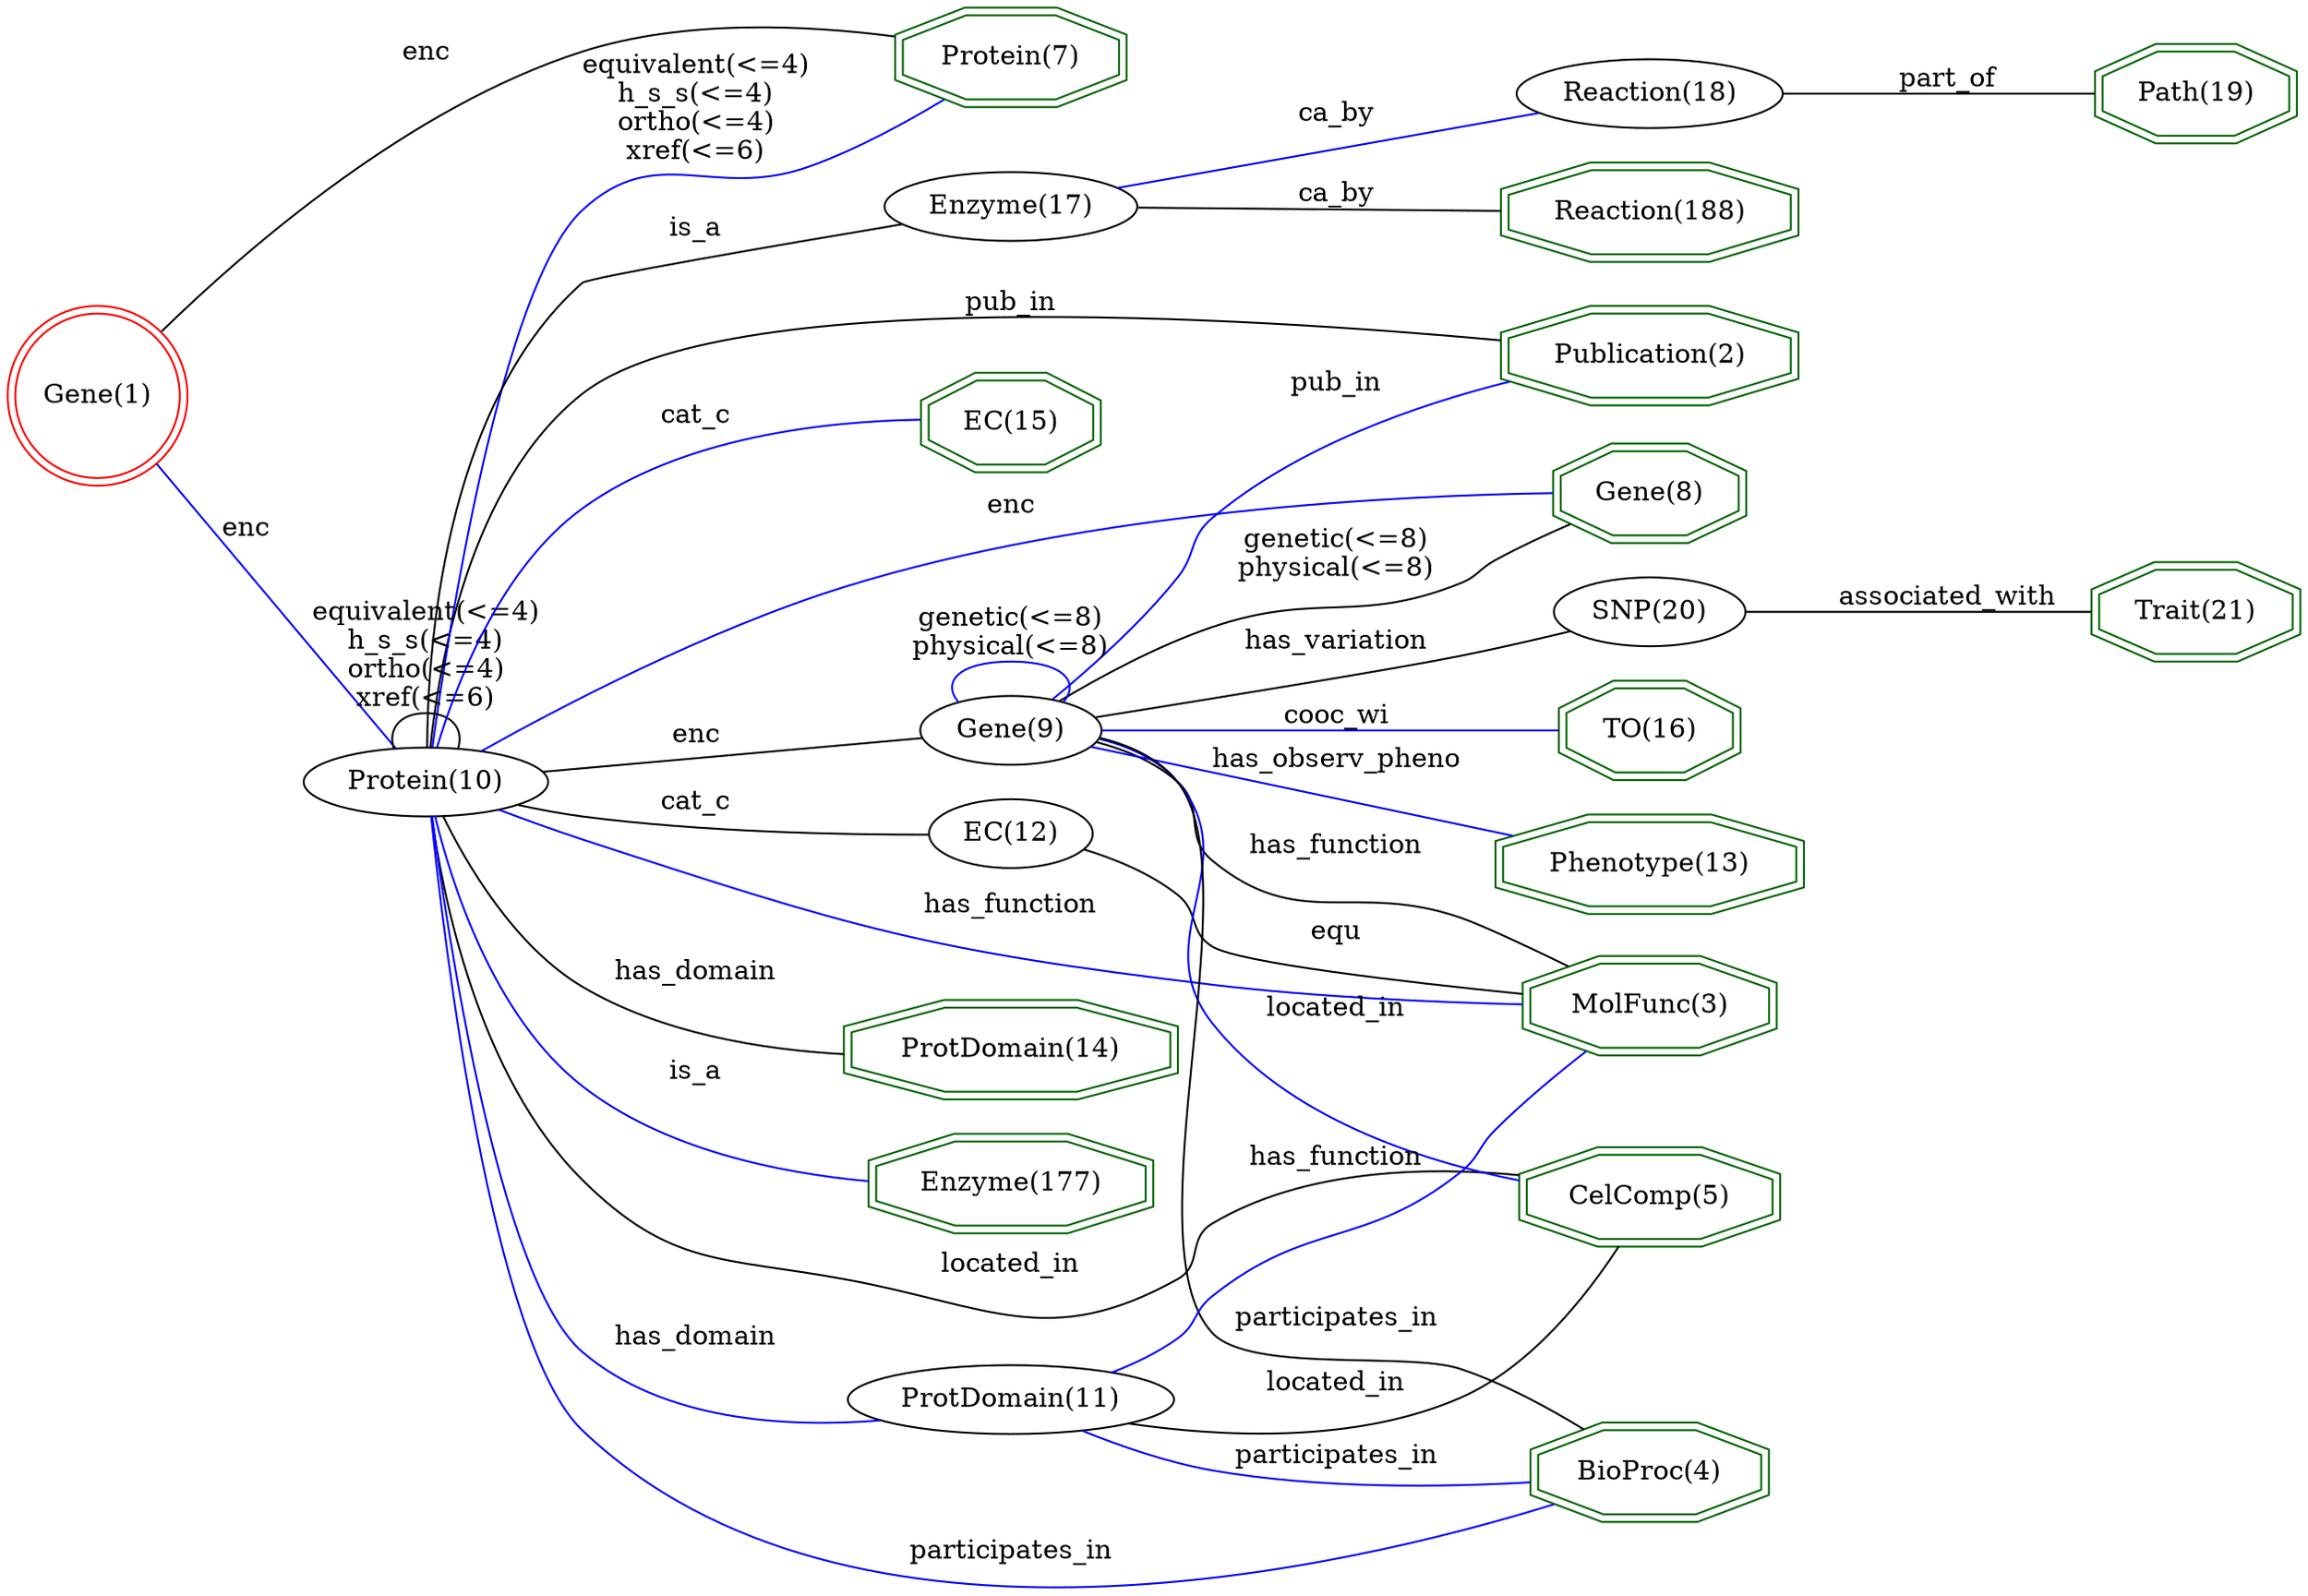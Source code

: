 digraph {
	graph [_draw_="c 9 -#fffffe00 C 7 -#ffffff P 4 0 0 0 776.57 1030.67 776.57 1030.67 0 ",
		bb="0,0,1030.7,776.57",
		dpi=96,
		rankdir=LR,
		xdotversion=1.7
	];
	node [label="\N"];
	"Publication(2)"	[_draw_="c 7 -#006400 p 8 801.54 591.11 801.54 606.02 762.93 616.57 708.35 616.57 669.74 606.02 669.74 591.11 708.35 580.57 762.93 580.57 \
c 7 -#006400 p 8 805.55 588.06 805.55 609.08 763.47 620.57 707.81 620.57 665.73 609.08 665.73 588.06 707.81 576.57 763.47 576.57 ",
		_ldraw_="F 14 11 -Times-Roman c 7 -#000000 T 735.64 594.37 0 80.1 14 -Publication(2) ",
		color=darkgreen,
		height=0.61111,
		pos="735.64,598.57",
		shape=doubleoctagon,
		width=1.9362];
	"Gene(1)"	[_draw_="c 7 -#ff0000 e 43.08 585.57 39.15 39.15 c 7 -#ff0000 e 43.08 585.57 43.15 43.15 ",
		_ldraw_="F 14 11 -Times-Roman c 7 -#000000 T 43.08 581.37 0 45.86 7 -Gene(1) ",
		color=red,
		height=1.1966,
		pos="43.077,585.57",
		shape=doublecircle,
		width=1.1966];
	"Protein(7)"	[_draw_="c 7 -#006400 p 8 495.98 747.11 495.98 762.02 466.97 772.57 425.95 772.57 396.94 762.02 396.94 747.11 425.95 736.57 466.97 736.57 \
c 7 -#006400 p 8 499.97 744.31 499.97 764.83 467.67 776.57 425.25 776.57 392.96 764.83 392.96 744.31 425.25 732.57 467.67 732.57 ",
		_ldraw_="F 14 11 -Times-Roman c 7 -#000000 T 446.46 750.37 0 56.77 10 -Protein(7) ",
		color=darkgreen,
		height=0.61111,
		pos="446.46,754.57",
		shape=doubleoctagon,
		width=1.4931];
	"Gene(1)" -> "Protein(7)"	[_draw_="c 7 -#000000 B 7 71.53 618.02 109.13 659.68 181.09 729.89 260.35 757.57 303.14 772.51 354.95 770.08 392.86 764.88 ",
		_ldraw_="F 14 11 -Times-Roman c 7 -#000000 T 191.97 752.37 0 19.43 3 -enc ",
		arrowhead=none,
		color=black,
		label=enc,
		lp="191.97,756.57",
		pos="71.526,618.02 109.13,659.68 181.09,729.89 260.35,757.57 303.14,772.51 354.95,770.08 392.86,764.88"];
	"Protein(10)"	[_draw_="c 7 -#000000 e 191.97 392.57 50.27 18 ",
		_ldraw_="F 14 11 -Times-Roman c 7 -#000000 T 191.97 388.37 0 63.77 11 -Protein(10) ",
		height=0.5,
		pos="191.97,392.57",
		width=1.3996];
	"Gene(1)" -> "Protein(10)"	[_draw_="c 7 -#0000ff B 4 70 551.51 101.54 510.06 153.59 441.68 177.81 409.86 ",
		_ldraw_="F 14 11 -Times-Roman c 7 -#000000 T 113.87 508.37 0 19.43 3 -enc ",
		arrowhead=none,
		color=blue,
		label=enc,
		lp="113.87,512.57",
		pos="70,551.51 101.54,510.06 153.59,441.68 177.81,409.86"];
	"EC(15)"	[_draw_="c 7 -#006400 p 8 485.69 565.11 485.69 580.02 462.71 590.57 430.21 590.57 407.24 580.02 407.24 565.11 430.21 554.57 462.71 554.57 \
c 7 -#006400 p 8 489.7 562.55 489.7 582.59 463.59 594.57 429.33 594.57 403.22 582.59 403.22 562.55 429.33 550.57 463.59 550.57 ",
		_ldraw_="F 14 11 -Times-Roman c 7 -#000000 T 446.46 568.37 0 41.21 6 -EC(15) ",
		color=darkgreen,
		height=0.61111,
		pos="446.46,572.57",
		shape=doubleoctagon,
		width=1.1977];
	"MolFunc(3)"	[_draw_="c 7 -#006400 p 8 793.03 277.11 793.03 292.02 759.41 302.57 711.87 302.57 678.25 292.02 678.25 277.11 711.87 266.57 759.41 266.57 \
c 7 -#006400 p 8 797.04 274.18 797.04 294.96 760.03 306.57 711.25 306.57 674.24 294.96 674.24 274.18 711.25 262.57 760.03 262.57 ",
		_ldraw_="F 14 11 -Times-Roman c 7 -#000000 T 735.64 280.37 0 67.66 10 -MolFunc(3) ",
		color=darkgreen,
		height=0.61111,
		pos="735.64,284.57",
		shape=doubleoctagon,
		width=1.7];
	"Gene(8)"	[_draw_="c 7 -#006400 p 8 777.75 527.11 777.75 542.02 753.08 552.57 718.2 552.57 693.53 542.02 693.53 527.11 718.2 516.57 753.08 516.57 c \
7 -#006400 p 8 781.73 524.47 781.73 544.67 753.9 556.57 717.38 556.57 689.55 544.67 689.55 524.47 717.38 512.57 753.9 512.57 ",
		_ldraw_="F 14 11 -Times-Roman c 7 -#000000 T 735.64 530.37 0 45.86 7 -Gene(8) ",
		color=darkgreen,
		height=0.61111,
		pos="735.64,534.57",
		shape=doubleoctagon,
		width=1.286];
	"TO(16)"	[_draw_="c 7 -#006400 p 8 775.1 411.11 775.1 426.02 751.98 436.57 719.3 436.57 696.18 426.02 696.18 411.11 719.3 400.57 751.98 400.57 c 7 \
-#006400 p 8 779.1 408.54 779.1 428.6 752.85 440.57 718.43 440.57 692.18 428.6 692.18 408.54 718.43 396.57 752.85 396.57 ",
		_ldraw_="F 14 11 -Times-Roman c 7 -#000000 T 735.64 414.37 0 41.74 6 -TO(16) ",
		color=darkgreen,
		height=0.61111,
		pos="735.64,418.57",
		shape=doubleoctagon,
		width=1.2077];
	"Phenotype(13)"	[_draw_="c 7 -#006400 p 8 802.75 349.11 802.75 364.02 763.44 374.57 707.84 374.57 668.53 364.02 668.53 349.11 707.84 338.57 763.44 338.57 \
c 7 -#006400 p 8 806.74 346.04 806.74 367.09 763.96 378.57 707.32 378.57 664.55 367.09 664.55 346.04 707.32 334.57 763.96 334.57 ",
		_ldraw_="F 14 11 -Times-Roman c 7 -#000000 T 735.64 352.37 0 82.43 13 -Phenotype(13) ",
		color=darkgreen,
		height=0.61111,
		pos="735.64,356.57",
		shape=doubleoctagon,
		width=1.9805];
	"Trait(21)"	[_draw_="c 7 -#006400 p 8 1026.82 469.11 1026.82 484.02 1000.28 494.57 962.75 494.57 936.21 484.02 936.21 469.11 962.75 458.57 1000.28 458.57 \
c 7 -#006400 p 8 1030.83 466.4 1030.83 486.74 1001.05 498.57 961.98 498.57 932.2 486.74 932.2 466.4 961.98 454.57 1001.05 454.57 ",
		_ldraw_="F 14 11 -Times-Roman c 7 -#000000 T 981.52 472.37 0 50.05 9 -Trait(21) ",
		color=darkgreen,
		height=0.61111,
		pos="981.52,476.57",
		shape=doubleoctagon,
		width=1.3655];
	"CelComp(5)"	[_draw_="c 7 -#006400 p 8 794.24 182.11 794.24 197.02 759.91 207.57 711.37 207.57 677.04 197.02 677.04 182.11 711.37 171.57 759.91 171.57 \
c 7 -#006400 p 8 798.23 179.15 798.23 199.98 760.51 211.57 710.77 211.57 673.05 199.98 673.05 179.15 710.77 167.57 760.51 167.57 ",
		_ldraw_="F 14 11 -Times-Roman c 7 -#000000 T 735.64 185.37 0 69.99 10 -CelComp(5) ",
		color=darkgreen,
		height=0.61111,
		pos="735.64,189.57",
		shape=doubleoctagon,
		width=1.7443];
	"BioProc(4)"	[_draw_="c 7 -#006400 p 8 789.09 42.11 789.09 57.02 757.78 67.57 713.5 67.57 682.19 57.02 682.19 42.11 713.5 31.57 757.78 31.57 c 7 -#006400 \
p 8 793.09 39.24 793.09 59.9 758.44 71.57 712.84 71.57 678.19 59.9 678.19 39.24 712.84 27.57 758.44 27.57 ",
		_ldraw_="F 14 11 -Times-Roman c 7 -#000000 T 735.64 45.37 0 62.21 10 -BioProc(4) ",
		color=darkgreen,
		height=0.61111,
		pos="735.64,49.568",
		shape=doubleoctagon,
		width=1.5966];
	"ProtDomain(14)"	[_draw_="c 7 -#006400 p 8 520.32 249.11 520.32 264.02 477.05 274.57 415.87 274.57 372.61 264.02 372.61 249.11 415.87 238.57 477.05 238.57 \
c 7 -#006400 p 8 524.32 245.97 524.32 267.16 477.54 278.57 415.39 278.57 368.6 267.16 368.6 245.97 415.39 234.57 477.54 234.57 ",
		_ldraw_="F 14 11 -Times-Roman c 7 -#000000 T 446.46 252.37 0 91.77 14 -ProtDomain(14) ",
		color=darkgreen,
		height=0.61111,
		pos="446.46,256.57",
		shape=doubleoctagon,
		width=2.1578];
	"Path(19)"	[_draw_="c 7 -#006400 p 8 1025.33 722.11 1025.33 737.02 999.66 747.57 963.37 747.57 937.7 737.02 937.7 722.11 963.37 711.57 999.66 711.57 \
c 7 -#006400 p 8 1029.32 719.43 1029.32 739.71 1000.45 751.57 962.58 751.57 933.71 739.71 933.71 719.43 962.58 707.57 1000.45 707.57 ",
		_ldraw_="F 14 11 -Times-Roman c 7 -#000000 T 981.52 725.37 0 48.21 8 -Path(19) ",
		color=darkgreen,
		height=0.61111,
		pos="981.52,729.57",
		shape=doubleoctagon,
		width=1.3307];
	"Reaction(188)"	[_draw_="c 7 -#006400 p 8 801.52 664.11 801.52 679.02 762.93 689.57 708.35 689.57 669.76 679.02 669.76 664.11 708.35 653.57 762.93 653.57 \
c 7 -#006400 p 8 805.53 661.06 805.53 682.08 763.47 693.57 707.81 693.57 665.75 682.08 665.75 661.06 707.81 649.57 763.47 649.57 ",
		_ldraw_="F 14 11 -Times-Roman c 7 -#000000 T 735.64 667.37 0 80.08 13 -Reaction(188) ",
		color=darkgreen,
		height=0.61111,
		pos="735.64,671.57",
		shape=doubleoctagon,
		width=1.9359];
	"Enzyme(177)"	[_draw_="c 7 -#006400 p 8 509.53 187.11 509.53 202.02 472.58 212.57 420.34 212.57 383.39 202.02 383.39 187.11 420.34 176.57 472.58 176.57 \
c 7 -#006400 p 8 513.53 184.09 513.53 205.04 473.14 216.57 419.78 216.57 379.39 205.04 379.39 184.09 419.78 172.57 473.14 172.57 ",
		_ldraw_="F 14 11 -Times-Roman c 7 -#000000 T 446.46 190.37 0 76.19 11 -Enzyme(177) ",
		color=darkgreen,
		height=0.61111,
		pos="446.46,194.57",
		shape=doubleoctagon,
		width=1.8621];
	"Protein(10)" -> "Publication(2)"	[_draw_="c 7 -#000000 B 7 193.5 410.83 195.68 449.61 206.59 540.31 260.35 585.57 319.75 635.56 548.82 618.98 665.5 606.76 ",
		_ldraw_="F 14 11 -Times-Roman c 7 -#000000 T 446.46 621.37 0 38.89 6 -pub_in ",
		arrowhead=none,
		color=black,
		label=pub_in,
		lp="446.46,625.57",
		pos="193.5,410.83 195.68,449.61 206.59,540.31 260.35,585.57 319.75,635.56 548.82,618.98 665.5,606.76"];
	"Protein(10)" -> "Protein(7)"	[_draw_="c 7 -#0000ff B 10 194.81 410.78 200.91 467.56 222.28 639.81 260.35 678.57 289.42 708.15 312.26 686.2 350.78 701.57 373.7 710.71 \
397.96 724.38 416.18 735.54 ",
		_ldraw_="F 14 11 -Times-Roman c 7 -#000000 T 305.57 746.37 0 90.43 15 -equivalent(<=4) F 14 11 -Times-Roman c 7 -#000000 T 305.57 732.37 \
0 64.01 10 -h_s_s(<=4) F 14 11 -Times-Roman c 7 -#000000 T 305.57 718.37 0 61.67 10 -ortho(<=4) F 14 11 -Times-Roman c 7 -#000000 \
T 305.57 704.37 0 54.65 9 -xref(<=6) ",
		arrowhead=none,
		color=blue,
		label="equivalent(<=4)\nh_s_s(<=4)\northo(<=4)\nxref(<=6)",
		lp="305.57,729.57",
		pos="194.81,410.78 200.91,467.56 222.28,639.81 260.35,678.57 289.42,708.15 312.26,686.2 350.78,701.57 373.7,710.71 397.96,724.38 416.18,\
735.54"];
	"Protein(10)" -> "EC(15)"	[_draw_="c 7 -#0000ff B 7 196.38 410.79 203.04 441.03 220.74 501.34 260.35 532.57 301.28 564.83 362.49 572.47 403.17 573.62 ",
		_ldraw_="F 14 11 -Times-Roman c 7 -#000000 T 305.57 570.37 0 29.53 5 -cat_c ",
		arrowhead=none,
		color=blue,
		label=cat_c,
		lp="305.57,574.57",
		pos="196.38,410.79 203.04,441.03 220.74,501.34 260.35,532.57 301.28,564.83 362.49,572.47 403.17,573.62"];
	"Protein(10)" -> "MolFunc(3)"	[_draw_="c 7 -#0000ff B 10 223.83 378.55 258.5 363.25 316.73 338.91 368.78 323.57 444.18 301.35 464.01 297.2 542.14 288.57 586.17 283.71 \
636.19 282.81 674.2 283.07 ",
		_ldraw_="F 14 11 -Times-Roman c 7 -#000000 T 446.46 326.37 0 72.32 12 -has_function ",
		arrowhead=none,
		color=blue,
		label=has_function,
		lp="446.46,330.57",
		pos="223.83,378.55 258.5,363.25 316.73,338.91 368.78,323.57 444.18,301.35 464.01,297.2 542.14,288.57 586.17,283.71 636.19,282.81 674.2,\
283.07"];
	"Protein(10)" -> "Gene(8)"	[_draw_="c 7 -#0000ff B 7 215.35 408.53 247.64 430.74 309.88 470.59 368.78 491.57 479.19 530.88 619 535.95 689.54 535.65 ",
		_ldraw_="F 14 11 -Times-Roman c 7 -#000000 T 446.46 528.37 0 19.43 3 -enc ",
		arrowhead=none,
		color=blue,
		label=enc,
		lp="446.46,532.57",
		pos="215.35,408.53 247.64,430.74 309.88,470.59 368.78,491.57 479.19,530.88 619,535.95 689.54,535.65"];
	"Protein(10)" -> "CelComp(5)"	[_draw_="c 7 -#000000 B 16 194.45 374.55 198.44 336.99 212.6 249.52 260.35 197.57 296.02 158.77 317.22 160.47 368.78 149.57 436.34 135.28 \
462.98 117.52 524.14 149.57 536.59 156.09 529.94 168.6 542.14 175.57 581.57 198.09 633.19 200.69 673.05 198.15 ",
		_ldraw_="F 14 11 -Times-Roman c 7 -#000000 T 446.46 152.37 0 58.31 10 -located_in ",
		arrowhead=none,
		color=black,
		label=located_in,
		lp="446.46,156.57",
		pos="194.45,374.55 198.44,336.99 212.6,249.52 260.35,197.57 296.02,158.77 317.22,160.47 368.78,149.57 436.34,135.28 462.98,117.52 524.14,\
149.57 536.59,156.09 529.94,168.6 542.14,175.57 581.57,198.09 633.19,200.69 673.05,198.15"];
	"Protein(10)" -> "BioProc(4)"	[_draw_="c 7 -#0000ff B 7 194.43 374.24 199.64 313.57 219.2 120.64 260.35 76.57 372.09 -43.08 595.7 6.59 690.52 34.93 ",
		_ldraw_="F 14 11 -Times-Roman c 7 -#000000 T 446.46 16.37 0 82.41 15 -participates_in ",
		arrowhead=none,
		color=blue,
		label=participates_in,
		lp="446.46,20.568",
		pos="194.43,374.24 199.64,313.57 219.2,120.64 260.35,76.568 372.09,-43.083 595.7,6.5854 690.52,34.934"];
	"Protein(10)" -> "ProtDomain(14)"	[_draw_="c 7 -#000000 B 7 199.05 374.58 208.25 350.35 228.12 307.8 260.35 286.57 292.02 265.7 333.21 257.61 368.68 255 ",
		_ldraw_="F 14 11 -Times-Roman c 7 -#000000 T 305.57 289.37 0 67.66 10 -has_domain ",
		arrowhead=none,
		color=black,
		label=has_domain,
		lp="305.57,293.57",
		pos="199.05,374.58 208.25,350.35 228.12,307.8 260.35,286.57 292.02,265.7 333.21,257.61 368.68,255"];
	"Protein(10)" -> "Enzyme(177)"	[_draw_="c 7 -#0000ff B 7 195.66 374.36 201.44 342.1 218.08 274.98 260.35 239.57 293.32 211.96 340.53 200.79 379.03 196.48 ",
		_ldraw_="F 14 11 -Times-Roman c 7 -#000000 T 305.57 242.37 0 22.55 4 -is_a ",
		arrowhead=none,
		color=blue,
		label=is_a,
		lp="305.57,246.57",
		pos="195.66,374.36 201.44,342.1 218.08,274.98 260.35,239.57 293.32,211.96 340.53,200.79 379.03,196.48"];
	"Protein(10)" -> "Protein(10)"	[_draw_="c 7 -#000000 B 7 178.04 409.98 175.44 419.66 180.08 428.57 191.97 428.57 203.85 428.57 208.49 419.66 205.89 409.98 ",
		_ldraw_="F 14 11 -Times-Roman c 7 -#000000 T 191.97 473.37 0 90.43 15 -equivalent(<=4) F 14 11 -Times-Roman c 7 -#000000 T 191.97 459.37 \
0 64.01 10 -h_s_s(<=4) F 14 11 -Times-Roman c 7 -#000000 T 191.97 445.37 0 61.67 10 -ortho(<=4) F 14 11 -Times-Roman c 7 -#000000 \
T 191.97 431.37 0 54.65 9 -xref(<=6) ",
		arrowhead=none,
		color=black,
		label="equivalent(<=4)\nh_s_s(<=4)\northo(<=4)\nxref(<=6)",
		lp="191.97,456.57",
		pos="178.04,409.98 175.44,419.66 180.08,428.57 191.97,428.57 203.85,428.57 208.49,419.66 205.89,409.98"];
	"EC(12)"	[_draw_="c 7 -#000000 e 446.46 364.57 36.28 18 ",
		_ldraw_="F 14 11 -Times-Roman c 7 -#000000 T 446.46 360.37 0 41.21 6 -EC(12) ",
		height=0.5,
		pos="446.46,364.57",
		width=1.0039];
	"Protein(10)" -> "EC(12)"	[_draw_="c 7 -#000000 B 7 236.74 384.18 244.58 382.85 252.7 381.58 260.35 380.57 312.48 373.69 373.27 369.08 410.56 366.64 ",
		_ldraw_="F 14 11 -Times-Roman c 7 -#000000 T 305.57 383.37 0 29.53 5 -cat_c ",
		arrowhead=none,
		color=black,
		label=cat_c,
		lp="305.57,387.57",
		pos="236.74,384.18 244.58,382.85 252.7,381.58 260.35,380.57 312.48,373.69 373.27,369.08 410.56,366.64"];
	"Gene(9)"	[_draw_="c 7 -#000000 e 446.46 418.57 39.15 18 ",
		_ldraw_="F 14 11 -Times-Roman c 7 -#000000 T 446.46 414.37 0 45.86 7 -Gene(9) ",
		height=0.5,
		pos="446.46,418.57",
		width=1.0855];
	"Protein(10)" -> "Gene(9)"	[_draw_="c 7 -#000000 B 4 240.46 397.46 289.03 402.46 363.49 410.13 408.04 414.72 ",
		_ldraw_="F 14 11 -Times-Roman c 7 -#000000 T 305.57 411.37 0 19.43 3 -enc ",
		arrowhead=none,
		color=black,
		label=enc,
		lp="305.57,415.57",
		pos="240.46,397.46 289.03,402.46 363.49,410.13 408.04,414.72"];
	"ProtDomain(11)"	[_draw_="c 7 -#000000 e 446.46 86.57 68 18 ",
		_ldraw_="F 14 11 -Times-Roman c 7 -#000000 T 446.46 82.37 0 91.25 14 -ProtDomain(11) ",
		height=0.5,
		pos="446.46,86.568",
		width=1.8819];
	"Protein(10)" -> "ProtDomain(11)"	[_draw_="c 7 -#0000ff B 7 194.7 374.55 200.46 318.43 220.93 148.36 260.35 112.57 293.51 82.47 344.71 77.26 384.87 78.86 ",
		_ldraw_="F 14 11 -Times-Roman c 7 -#000000 T 305.57 115.37 0 67.66 10 -has_domain ",
		arrowhead=none,
		color=blue,
		label=has_domain,
		lp="305.57,119.57",
		pos="194.7,374.55 200.46,318.43 220.93,148.36 260.35,112.57 293.51,82.468 344.71,77.264 384.87,78.862"];
	"Enzyme(17)"	[_draw_="c 7 -#000000 e 446.46 680.57 53.63 18 ",
		_ldraw_="F 14 11 -Times-Roman c 7 -#000000 T 446.46 676.37 0 69.19 10 -Enzyme(17) ",
		height=0.5,
		pos="446.46,680.57",
		width=1.4949];
	"Protein(10)" -> "Enzyme(17)"	[_draw_="c 7 -#000000 B 7 195.4 410.67 202.73 462.41 226.17 609.27 260.35 641.57 265.44 646.38 345.86 662.08 399.01 672.03 ",
		_ldraw_="F 14 11 -Times-Roman c 7 -#000000 T 305.57 665.37 0 22.55 4 -is_a ",
		arrowhead=none,
		color=black,
		label=is_a,
		lp="305.57,669.57",
		pos="195.4,410.67 202.73,462.41 226.17,609.27 260.35,641.57 265.44,646.38 345.86,662.08 399.01,672.03"];
	"EC(12)" -> "MolFunc(3)"	[_draw_="c 7 -#000000 B 10 478.2 355.94 493.07 350.77 510.6 343.11 524.14 332.57 534.67 324.38 530.61 315.26 542.14 308.57 563.99 295.89 \
626.32 289.83 674.2 286.99 ",
		_ldraw_="F 14 11 -Times-Roman c 7 -#000000 T 594.24 311.37 0 20.21 3 -equ ",
		arrowhead=none,
		color=black,
		label=equ,
		lp="594.24,315.57",
		pos="478.2,355.94 493.07,350.77 510.6,343.11 524.14,332.57 534.67,324.38 530.61,315.26 542.14,308.57 563.99,295.89 626.32,289.83 674.2,\
286.99"];
	"Gene(9)" -> "Publication(2)"	[_draw_="c 7 -#0000ff B 10 465.36 434.61 481.68 449.71 505.95 473.43 524.14 496.57 533.52 508.49 530.43 515.93 542.14 525.57 579.8 556.58 \
632.03 575.28 672.58 585.97 ",
		_ldraw_="F 14 11 -Times-Roman c 7 -#000000 T 594.24 580.37 0 38.89 6 -pub_in ",
		arrowhead=none,
		color=blue,
		label=pub_in,
		lp="594.24,584.57",
		pos="465.36,434.61 481.68,449.71 505.95,473.43 524.14,496.57 533.52,508.49 530.43,515.93 542.14,525.57 579.8,556.58 632.03,575.28 672.58,\
585.97"];
	"Gene(9)" -> "MolFunc(3)"	[_draw_="c 7 -#000000 B 13 483.01 411.76 497 407.71 512.47 401.37 524.14 391.57 536.64 381.08 529.66 370.08 542.14 359.57 579.74 327.92 600.59 \
340.51 646.34 322.57 662.66 316.17 680.44 308.63 695.75 301.96 ",
		_ldraw_="F 14 11 -Times-Roman c 7 -#000000 T 594.24 362.37 0 72.32 12 -has_function ",
		arrowhead=none,
		color=black,
		label=has_function,
		lp="594.24,366.57",
		pos="483.01,411.76 497,407.71 512.47,401.37 524.14,391.57 536.64,381.08 529.66,370.08 542.14,359.57 579.74,327.92 600.59,340.51 646.34,\
322.57 662.66,316.17 680.44,308.63 695.75,301.96"];
	"Gene(9)" -> "Gene(8)"	[_draw_="c 7 -#000000 B 13 469.93 433.31 488.58 444.94 516.16 460.8 542.14 470.57 586.53 487.26 601.99 476.77 646.34 493.57 654.9 496.81 \
656.15 499.5 664.34 503.57 675.69 509.21 688.3 514.93 699.66 519.9 ",
		_ldraw_="F 14 11 -Times-Roman c 7 -#000000 T 594.24 510.37 0 72.54 12 -genetic(<=8) F 14 11 -Times-Roman c 7 -#000000 T 594.24 496.37 0 78.77 \
13 -physical(<=8) ",
		arrowhead=none,
		color=black,
		label="genetic(<=8)\nphysical(<=8)",
		lp="594.24,507.57",
		pos="469.93,433.31 488.58,444.94 516.16,460.8 542.14,470.57 586.53,487.26 601.99,476.77 646.34,493.57 654.9,496.81 656.15,499.5 664.34,\
503.57 675.69,509.21 688.3,514.93 699.66,519.9"];
	"Gene(9)" -> "TO(16)"	[_draw_="c 7 -#0000ff B 4 485.6 418.57 539.15 418.57 636.32 418.57 692.14 418.57 ",
		_ldraw_="F 14 11 -Times-Roman c 7 -#000000 T 594.24 421.37 0 47.43 7 -cooc_wi ",
		arrowhead=none,
		color=blue,
		label=cooc_wi,
		lp="594.24,425.57",
		pos="485.6,418.57 539.15,418.57 636.32,418.57 692.14,418.57"];
	"Gene(9)" -> "Phenotype(13)"	[_draw_="c 7 -#0000ff B 4 482.1 411.09 529.62 400.83 615.74 382.24 674.05 369.65 ",
		_ldraw_="F 14 11 -Times-Roman c 7 -#000000 T 594.24 399.37 0 104.2 16 -has_observ_pheno ",
		arrowhead=none,
		color=blue,
		label=has_observ_pheno,
		lp="594.24,403.57",
		pos="482.1,411.09 529.62,400.83 615.74,382.24 674.05,369.65"];
	"Gene(9)" -> "CelComp(5)"	[_draw_="c 7 -#0000ff B 10 484.58 413.82 498.99 410.08 514.34 403.43 524.14 391.57 558.49 349.99 509.14 314.22 542.14 271.57 573.71 230.77 \
629.48 210 672.9 199.6 ",
		_ldraw_="F 14 11 -Times-Roman c 7 -#000000 T 594.24 274.37 0 58.31 10 -located_in ",
		arrowhead=none,
		color=blue,
		label=located_in,
		lp="594.24,278.57",
		pos="484.58,413.82 498.99,410.08 514.34,403.43 524.14,391.57 558.49,349.99 509.14,314.22 542.14,271.57 573.71,230.77 629.48,210 672.9,\
199.6"];
	"Gene(9)" -> "BioProc(4)"	[_draw_="c 7 -#000000 B 13 484.68 414.31 499.28 410.66 514.76 403.93 524.14 391.57 560.63 343.49 501.97 165.61 542.14 120.57 573.48 85.44 \
602.22 117.99 646.34 101.57 667.68 93.63 689.76 80.63 706.5 69.61 ",
		_ldraw_="F 14 11 -Times-Roman c 7 -#000000 T 594.24 123.37 0 82.41 15 -participates_in ",
		arrowhead=none,
		color=black,
		label=participates_in,
		lp="594.24,127.57",
		pos="484.68,414.31 499.28,410.66 514.76,403.93 524.14,391.57 560.63,343.49 501.97,165.61 542.14,120.57 573.48,85.439 602.22,117.99 646.34,\
101.57 667.68,93.626 689.76,80.626 706.5,69.611"];
	"Gene(9)" -> "Gene(9)"	[_draw_="c 7 -#0000ff B 7 423.04 433.36 415.41 443.98 423.22 454.57 446.46 454.57 469.7 454.57 477.51 443.98 469.88 433.36 ",
		_ldraw_="F 14 11 -Times-Roman c 7 -#000000 T 446.46 471.37 0 72.54 12 -genetic(<=8) F 14 11 -Times-Roman c 7 -#000000 T 446.46 457.37 0 78.77 \
13 -physical(<=8) ",
		arrowhead=none,
		color=blue,
		label="genetic(<=8)\nphysical(<=8)",
		lp="446.46,468.57",
		pos="423.04,433.36 415.41,443.98 423.22,454.57 446.46,454.57 469.7,454.57 477.51,443.98 469.88,433.36"];
	"SNP(20)"	[_draw_="c 7 -#000000 e 735.64 476.57 41.13 18 ",
		_ldraw_="F 14 11 -Times-Roman c 7 -#000000 T 735.64 472.37 0 49.01 7 -SNP(20) ",
		height=0.5,
		pos="735.64,476.57",
		width=1.1406];
	"Gene(9)" -> "SNP(20)"	[_draw_="c 7 -#000000 B 7 483.1 425 522.96 432.28 589.39 444.68 646.34 456.57 663.73 460.2 682.97 464.52 699.04 468.22 ",
		_ldraw_="F 14 11 -Times-Roman c 7 -#000000 T 594.24 459.37 0 75.42 13 -has_variation ",
		arrowhead=none,
		color=black,
		label=has_variation,
		lp="594.24,463.57",
		pos="483.1,425 522.96,432.28 589.39,444.68 646.34,456.57 663.73,460.2 682.97,464.52 699.04,468.22"];
	"ProtDomain(11)" -> "MolFunc(3)"	[_draw_="c 7 -#0000ff B 16 490.21 100.5 501.77 105.29 513.9 111.31 524.14 118.57 533.9 125.48 532.85 131.05 542.14 138.57 583.69 172.18 605.6 \
163.99 646.34 198.57 655.97 206.74 655.65 211.4 664.34 220.57 678.43 235.42 695.36 250.9 709.08 262.91 ",
		_ldraw_="F 14 11 -Times-Roman c 7 -#000000 T 594.24 201.37 0 72.32 12 -has_function ",
		arrowhead=none,
		color=blue,
		label=has_function,
		lp="594.24,205.57",
		pos="490.21,100.5 501.77,105.29 513.9,111.31 524.14,118.57 533.9,125.48 532.85,131.05 542.14,138.57 583.69,172.18 605.6,163.99 646.34,\
198.57 655.97,206.74 655.65,211.4 664.34,220.57 678.43,235.42 695.36,250.9 709.08,262.91"];
	"ProtDomain(11)" -> "CelComp(5)"	[_draw_="c 7 -#000000 B 7 499.84 75.42 541.5 69.17 600.23 66.36 646.34 87.57 682.09 104.01 708.95 142.8 723.18 167.53 ",
		_ldraw_="F 14 11 -Times-Roman c 7 -#000000 T 594.24 90.37 0 58.31 10 -located_in ",
		arrowhead=none,
		color=black,
		label=located_in,
		lp="594.24,94.568",
		pos="499.84,75.421 541.5,69.175 600.23,66.356 646.34,87.568 682.09,104.01 708.95,142.8 723.18,167.53"];
	"ProtDomain(11)" -> "BioProc(4)"	[_draw_="c 7 -#0000ff B 7 479.92 70.91 497.82 63.14 520.71 54.56 542.14 50.57 587.32 42.15 639.5 42.49 678.13 44.6 ",
		_ldraw_="F 14 11 -Times-Roman c 7 -#000000 T 594.24 53.37 0 82.41 15 -participates_in ",
		arrowhead=none,
		color=blue,
		label=participates_in,
		lp="594.24,57.568",
		pos="479.92,70.912 497.82,63.135 520.71,54.564 542.14,50.568 587.32,42.149 639.5,42.485 678.13,44.601"];
	"Enzyme(17)" -> "Reaction(188)"	[_draw_="c 7 -#000000 B 4 500.13 678.92 546.69 677.46 614.9 675.32 665.77 673.73 ",
		_ldraw_="F 14 11 -Times-Roman c 7 -#000000 T 594.24 679.37 0 33.43 5 -ca_by ",
		arrowhead=none,
		color=black,
		label=ca_by,
		lp="594.24,683.57",
		pos="500.13,678.92 546.69,677.46 614.9,675.32 665.77,673.73"];
	"Reaction(18)"	[_draw_="c 7 -#000000 e 735.64 729.57 56.04 18 ",
		_ldraw_="F 14 11 -Times-Roman c 7 -#000000 T 735.64 725.37 0 73.08 12 -Reaction(18) ",
		height=0.5,
		pos="735.64,729.57",
		width=1.5631];
	"Enzyme(17)" -> "Reaction(18)"	[_draw_="c 7 -#0000ff B 4 494.88 688.66 547.61 697.66 632.37 712.12 685.71 721.22 ",
		_ldraw_="F 14 11 -Times-Roman c 7 -#000000 T 594.24 716.37 0 33.43 5 -ca_by ",
		arrowhead=none,
		color=blue,
		label=ca_by,
		lp="594.24,720.57",
		pos="494.88,688.66 547.61,697.66 632.37,712.12 685.71,721.22"];
	"SNP(20)" -> "Trait(21)"	[_draw_="c 7 -#000000 B 4 776.91 476.57 819.53 476.57 886.77 476.57 932.21 476.57 ",
		_ldraw_="F 14 11 -Times-Roman c 7 -#000000 T 869.65 479.37 0 89.42 15 -associated_with ",
		arrowhead=none,
		color=black,
		label=associated_with,
		lp="869.65,483.57",
		pos="776.91,476.57 819.53,476.57 886.77,476.57 932.21,476.57"];
	"Reaction(18)" -> "Path(19)"	[_draw_="c 7 -#000000 B 4 791.98 729.57 834.7 729.57 893.16 729.57 933.6 729.57 ",
		_ldraw_="F 14 11 -Times-Roman c 7 -#000000 T 869.65 732.37 0 40.43 7 -part_of ",
		arrowhead=none,
		color=black,
		label=part_of,
		lp="869.65,736.57",
		pos="791.98,729.57 834.7,729.57 893.16,729.57 933.6,729.57"];
}
